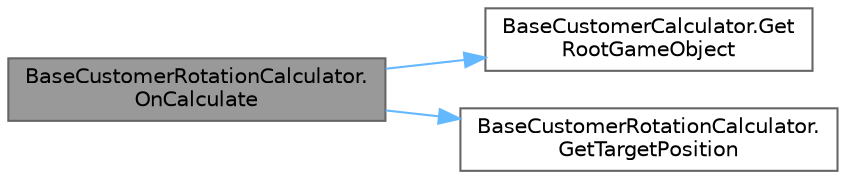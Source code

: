 digraph "BaseCustomerRotationCalculator.OnCalculate"
{
 // LATEX_PDF_SIZE
  bgcolor="transparent";
  edge [fontname=Helvetica,fontsize=10,labelfontname=Helvetica,labelfontsize=10];
  node [fontname=Helvetica,fontsize=10,shape=box,height=0.2,width=0.4];
  rankdir="LR";
  Node1 [id="Node000001",label="BaseCustomerRotationCalculator.\lOnCalculate",height=0.2,width=0.4,color="gray40", fillcolor="grey60", style="filled", fontcolor="black",tooltip=" "];
  Node1 -> Node2 [id="edge3_Node000001_Node000002",color="steelblue1",style="solid",tooltip=" "];
  Node2 [id="Node000002",label="BaseCustomerCalculator.Get\lRootGameObject",height=0.2,width=0.4,color="grey40", fillcolor="white", style="filled",URL="$class_base_customer_calculator.html#ac58b385491c523655f6ea843a812cc33",tooltip=" "];
  Node1 -> Node3 [id="edge4_Node000001_Node000003",color="steelblue1",style="solid",tooltip=" "];
  Node3 [id="Node000003",label="BaseCustomerRotationCalculator.\lGetTargetPosition",height=0.2,width=0.4,color="grey40", fillcolor="white", style="filled",URL="$class_base_customer_rotation_calculator.html#af73551e6a05b844577ffa65ea65bc17e",tooltip=" "];
}
